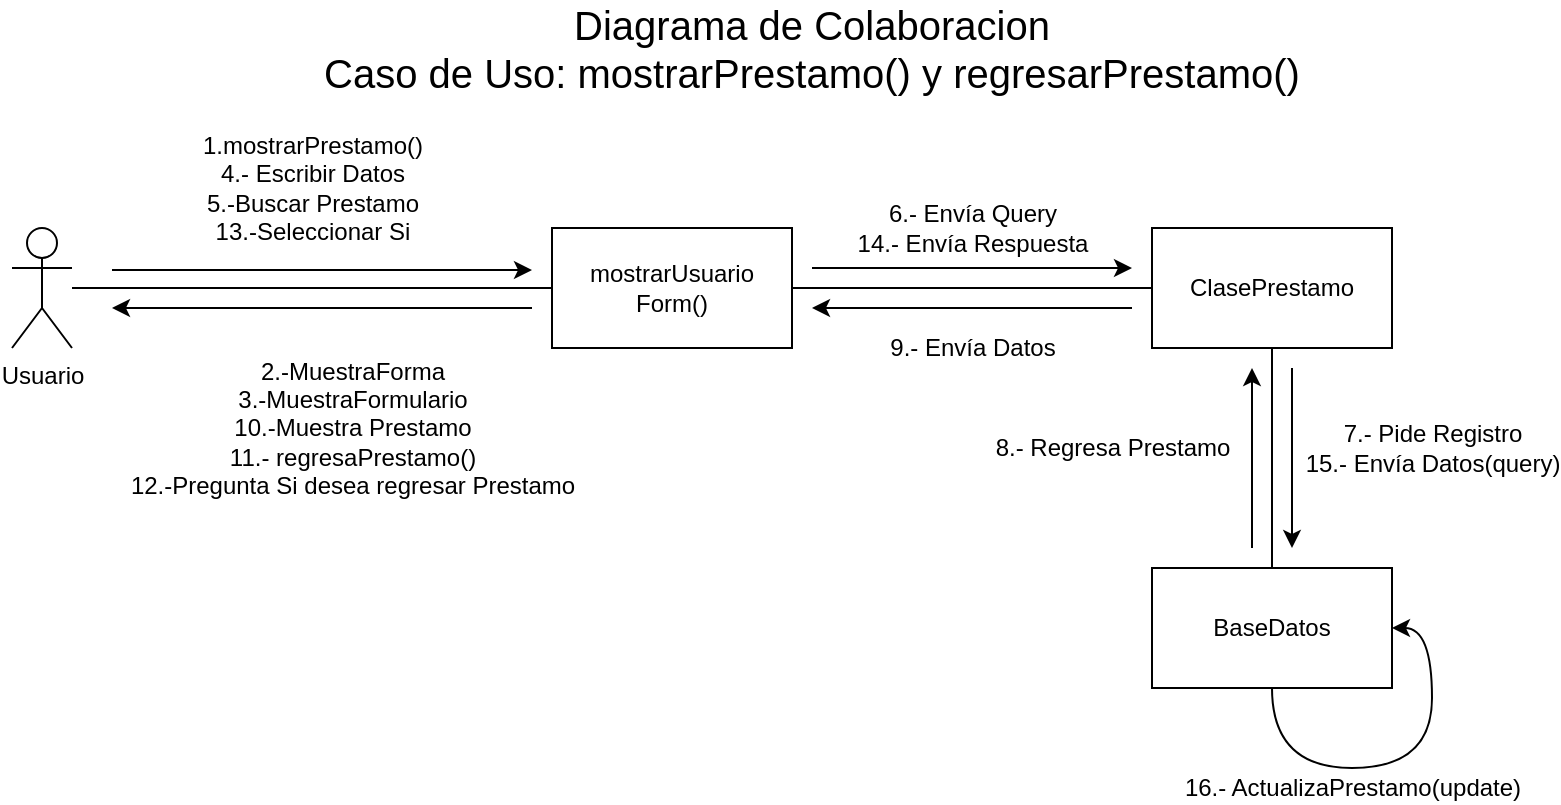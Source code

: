 <mxfile version="12.3.8" type="device" pages="1"><diagram id="iH_VHASUOnNbcPnKwQkv" name="Page-1"><mxGraphModel dx="1422" dy="791" grid="1" gridSize="10" guides="1" tooltips="1" connect="1" arrows="1" fold="1" page="1" pageScale="1" pageWidth="850" pageHeight="1100" math="0" shadow="0"><root><mxCell id="0"/><mxCell id="1" parent="0"/><mxCell id="CyIh3KfnAH-6HoDmTZKP-16" value="" style="edgeStyle=orthogonalEdgeStyle;rounded=0;orthogonalLoop=1;jettySize=auto;html=1;endArrow=none;endFill=0;fontSize=20;" edge="1" parent="1" source="CyIh3KfnAH-6HoDmTZKP-1" target="CyIh3KfnAH-6HoDmTZKP-5"><mxGeometry relative="1" as="geometry"><mxPoint x="170" y="180" as="targetPoint"/></mxGeometry></mxCell><mxCell id="CyIh3KfnAH-6HoDmTZKP-1" value="Usuario" style="shape=umlActor;verticalLabelPosition=bottom;labelBackgroundColor=#ffffff;verticalAlign=top;html=1;outlineConnect=0;" vertex="1" parent="1"><mxGeometry x="60" y="150" width="30" height="60" as="geometry"/></mxCell><mxCell id="CyIh3KfnAH-6HoDmTZKP-13" value="" style="edgeStyle=orthogonalEdgeStyle;rounded=0;orthogonalLoop=1;jettySize=auto;html=1;endArrow=none;endFill=0;fontSize=20;" edge="1" parent="1" source="CyIh3KfnAH-6HoDmTZKP-2" target="CyIh3KfnAH-6HoDmTZKP-3"><mxGeometry relative="1" as="geometry"><mxPoint x="690" y="400" as="targetPoint"/></mxGeometry></mxCell><mxCell id="CyIh3KfnAH-6HoDmTZKP-2" value="ClasePrestamo" style="rounded=0;whiteSpace=wrap;html=1;" vertex="1" parent="1"><mxGeometry x="630" y="150" width="120" height="60" as="geometry"/></mxCell><mxCell id="CyIh3KfnAH-6HoDmTZKP-3" value="BaseDatos" style="rounded=0;whiteSpace=wrap;html=1;" vertex="1" parent="1"><mxGeometry x="630" y="320" width="120" height="60" as="geometry"/></mxCell><mxCell id="CyIh3KfnAH-6HoDmTZKP-11" value="" style="edgeStyle=orthogonalEdgeStyle;rounded=0;orthogonalLoop=1;jettySize=auto;html=1;endArrow=none;endFill=0;fontSize=12;" edge="1" parent="1" source="CyIh3KfnAH-6HoDmTZKP-5" target="CyIh3KfnAH-6HoDmTZKP-2"><mxGeometry y="-20" relative="1" as="geometry"><mxPoint as="offset"/></mxGeometry></mxCell><mxCell id="CyIh3KfnAH-6HoDmTZKP-5" value="mostrarUsuario&lt;br&gt;Form()" style="rounded=0;whiteSpace=wrap;html=1;" vertex="1" parent="1"><mxGeometry x="330" y="150" width="120" height="60" as="geometry"/></mxCell><mxCell id="CyIh3KfnAH-6HoDmTZKP-7" value="Diagrama de Colaboracion&lt;br style=&quot;font-size: 20px&quot;&gt;Caso de Uso: mostrarPrestamo() y regresarPrestamo()" style="text;html=1;strokeColor=none;fillColor=none;align=center;verticalAlign=middle;whiteSpace=wrap;rounded=0;fontSize=20;" vertex="1" parent="1"><mxGeometry x="200" y="40" width="520" height="40" as="geometry"/></mxCell><mxCell id="CyIh3KfnAH-6HoDmTZKP-17" value="&lt;div&gt;1.mostrarPrestamo()&lt;/div&gt;&lt;div&gt;4.- Escribir Datos&lt;br&gt;&lt;/div&gt;&lt;div&gt;5.-Buscar Prestamo&lt;br&gt;13.-Seleccionar Si&lt;br&gt;&lt;/div&gt;" style="endArrow=classic;html=1;fontSize=12;" edge="1" parent="1"><mxGeometry x="-0.048" y="41" width="50" height="50" relative="1" as="geometry"><mxPoint x="110" y="171" as="sourcePoint"/><mxPoint x="320" y="171" as="targetPoint"/><mxPoint as="offset"/></mxGeometry></mxCell><mxCell id="CyIh3KfnAH-6HoDmTZKP-18" value="&lt;span style=&quot;background-color: transparent&quot;&gt;2.-MuestraForma&lt;br&gt;&lt;/span&gt;&lt;div&gt;&lt;span style=&quot;background-color: transparent&quot;&gt;3.-MuestraFormulario&lt;br&gt;10.-Muestra Prestamo&lt;br&gt;11.- regresaPrestamo()&lt;br&gt;12.-Pregunta Si desea regresar Prestamo&lt;br&gt;&lt;/span&gt;&lt;/div&gt;" style="endArrow=classic;html=1;fontSize=12;fillColor=none;" edge="1" parent="1"><mxGeometry x="-0.143" y="60" width="50" height="50" relative="1" as="geometry"><mxPoint x="320" y="190" as="sourcePoint"/><mxPoint x="110" y="190" as="targetPoint"/><mxPoint as="offset"/></mxGeometry></mxCell><mxCell id="CyIh3KfnAH-6HoDmTZKP-19" value="6.- Envía Query&lt;br&gt;14.- Envía Respuesta" style="endArrow=classic;html=1;fontSize=12;" edge="1" parent="1"><mxGeometry y="20" width="50" height="50" relative="1" as="geometry"><mxPoint x="460" y="170" as="sourcePoint"/><mxPoint x="620" y="170" as="targetPoint"/><mxPoint as="offset"/></mxGeometry></mxCell><mxCell id="CyIh3KfnAH-6HoDmTZKP-20" value="7.- Pide Registro&lt;br&gt;15.- Envía Datos(query)" style="endArrow=classic;html=1;fontSize=12;" edge="1" parent="1"><mxGeometry x="-0.111" y="70" width="50" height="50" relative="1" as="geometry"><mxPoint x="700" y="220" as="sourcePoint"/><mxPoint x="700" y="310" as="targetPoint"/><mxPoint as="offset"/></mxGeometry></mxCell><mxCell id="CyIh3KfnAH-6HoDmTZKP-25" value="8.- Regresa Prestamo" style="endArrow=classic;html=1;fontSize=12;" edge="1" parent="1"><mxGeometry x="0.111" y="70" width="50" height="50" relative="1" as="geometry"><mxPoint x="680" y="310" as="sourcePoint"/><mxPoint x="680" y="220" as="targetPoint"/><mxPoint as="offset"/></mxGeometry></mxCell><mxCell id="CyIh3KfnAH-6HoDmTZKP-26" value="9.- Envía Datos" style="endArrow=classic;html=1;fontSize=12;" edge="1" parent="1"><mxGeometry y="20" width="50" height="50" relative="1" as="geometry"><mxPoint x="620" y="190" as="sourcePoint"/><mxPoint x="460" y="190" as="targetPoint"/><mxPoint as="offset"/></mxGeometry></mxCell><mxCell id="CyIh3KfnAH-6HoDmTZKP-38" value="" style="endArrow=classic;html=1;fontSize=12;edgeStyle=orthogonalEdgeStyle;curved=1;exitX=0.5;exitY=1;exitDx=0;exitDy=0;entryX=1;entryY=0.5;entryDx=0;entryDy=0;" edge="1" parent="1" source="CyIh3KfnAH-6HoDmTZKP-3" target="CyIh3KfnAH-6HoDmTZKP-3"><mxGeometry width="50" height="50" relative="1" as="geometry"><mxPoint x="725" y="410" as="sourcePoint"/><mxPoint x="830" y="390" as="targetPoint"/><Array as="points"><mxPoint x="690" y="420"/><mxPoint x="770" y="420"/><mxPoint x="770" y="350"/></Array></mxGeometry></mxCell><mxCell id="CyIh3KfnAH-6HoDmTZKP-39" value="16.- ActualizaPrestamo(update)" style="text;html=1;align=center;verticalAlign=middle;resizable=0;points=[];;labelBackgroundColor=#ffffff;fontSize=12;" vertex="1" connectable="0" parent="CyIh3KfnAH-6HoDmTZKP-38"><mxGeometry x="-0.734" y="1" relative="1" as="geometry"><mxPoint x="39" y="22" as="offset"/></mxGeometry></mxCell></root></mxGraphModel></diagram></mxfile>